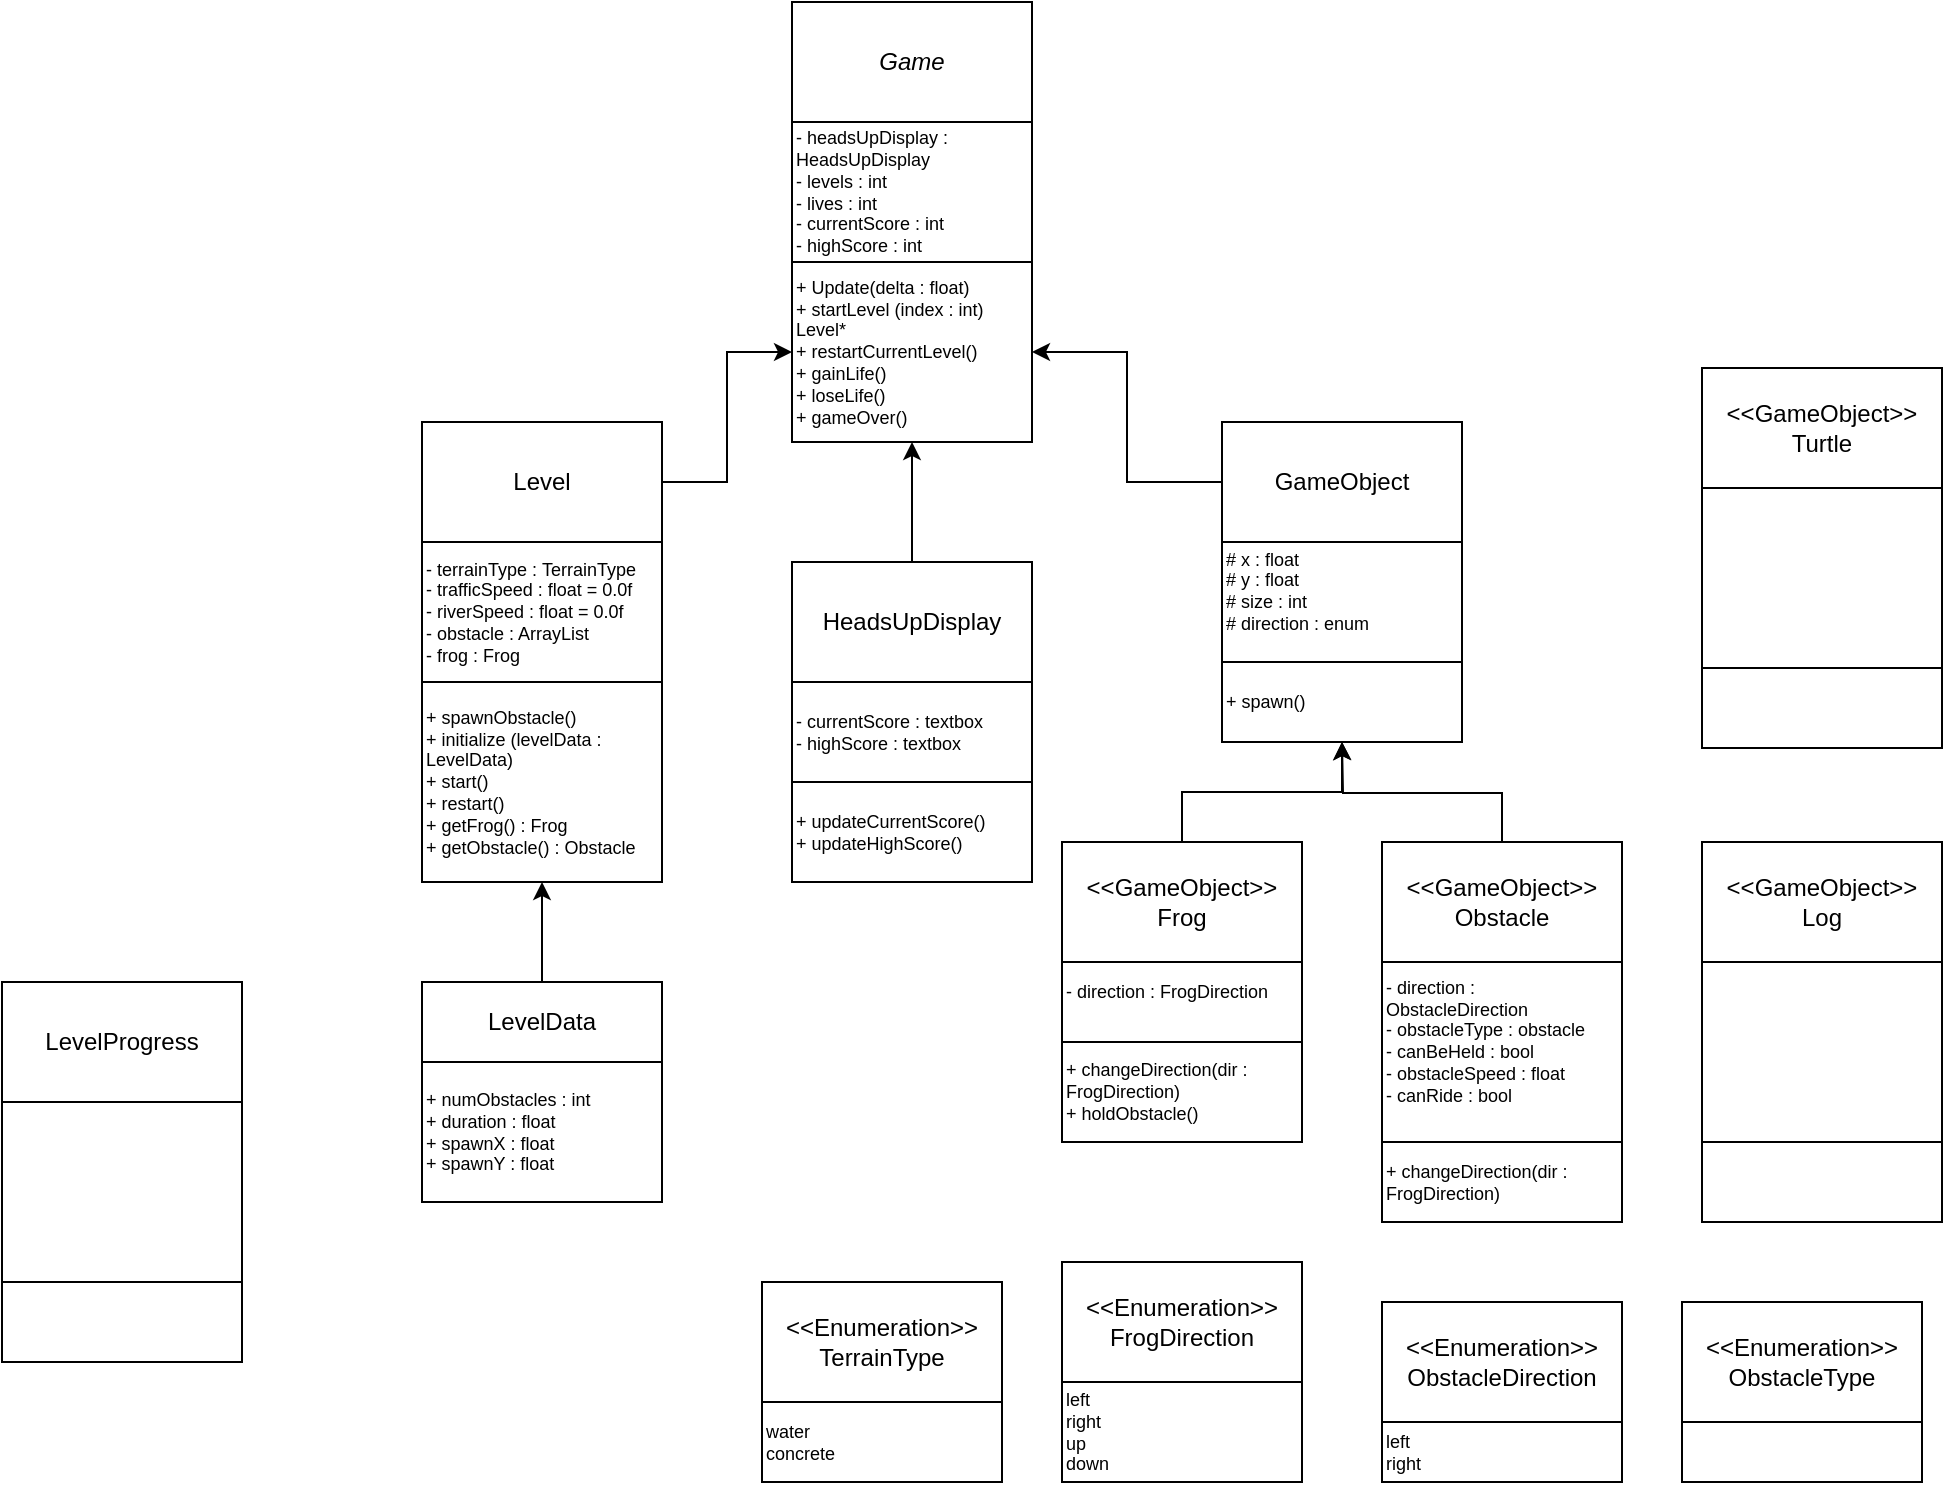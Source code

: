<mxfile version="24.7.14">
  <diagram name="Page-1" id="e7e014a7-5840-1c2e-5031-d8a46d1fe8dd">
    <mxGraphModel dx="1430" dy="781" grid="1" gridSize="10" guides="1" tooltips="1" connect="1" arrows="1" fold="1" page="1" pageScale="1" pageWidth="1169" pageHeight="826" background="none" math="0" shadow="0">
      <root>
        <mxCell id="0" />
        <mxCell id="1" parent="0" />
        <mxCell id="YNgotfLtQQWeTE_hUJUd-41" value="&lt;i&gt;Game&lt;/i&gt;" style="rounded=0;whiteSpace=wrap;html=1;" parent="1" vertex="1">
          <mxGeometry x="525" y="40" width="120" height="60" as="geometry" />
        </mxCell>
        <mxCell id="gbZTHZR0iSVHmoZ_dP3Z-14" style="edgeStyle=orthogonalEdgeStyle;rounded=0;orthogonalLoop=1;jettySize=auto;html=1;entryX=0;entryY=0.5;entryDx=0;entryDy=0;" edge="1" parent="1" source="YNgotfLtQQWeTE_hUJUd-43" target="YNgotfLtQQWeTE_hUJUd-51">
          <mxGeometry relative="1" as="geometry" />
        </mxCell>
        <mxCell id="YNgotfLtQQWeTE_hUJUd-43" value="Level" style="rounded=0;whiteSpace=wrap;html=1;" parent="1" vertex="1">
          <mxGeometry x="340" y="250" width="120" height="60" as="geometry" />
        </mxCell>
        <mxCell id="gbZTHZR0iSVHmoZ_dP3Z-17" style="edgeStyle=orthogonalEdgeStyle;rounded=0;orthogonalLoop=1;jettySize=auto;html=1;entryX=0.5;entryY=1;entryDx=0;entryDy=0;" edge="1" parent="1" source="YNgotfLtQQWeTE_hUJUd-44" target="dl4MCSoms6Fbu-yLL7WP-8">
          <mxGeometry relative="1" as="geometry" />
        </mxCell>
        <mxCell id="YNgotfLtQQWeTE_hUJUd-44" value="&lt;div&gt;&amp;lt;&amp;lt;GameObject&amp;gt;&amp;gt;&lt;/div&gt;Frog" style="rounded=0;whiteSpace=wrap;html=1;" parent="1" vertex="1">
          <mxGeometry x="660" y="460" width="120" height="60" as="geometry" />
        </mxCell>
        <mxCell id="gbZTHZR0iSVHmoZ_dP3Z-16" style="edgeStyle=orthogonalEdgeStyle;rounded=0;orthogonalLoop=1;jettySize=auto;html=1;entryX=0.5;entryY=1;entryDx=0;entryDy=0;" edge="1" parent="1" source="YNgotfLtQQWeTE_hUJUd-45" target="YNgotfLtQQWeTE_hUJUd-51">
          <mxGeometry relative="1" as="geometry" />
        </mxCell>
        <mxCell id="YNgotfLtQQWeTE_hUJUd-45" value="HeadsUpDisplay" style="rounded=0;whiteSpace=wrap;html=1;" parent="1" vertex="1">
          <mxGeometry x="525" y="320" width="120" height="60" as="geometry" />
        </mxCell>
        <mxCell id="YNgotfLtQQWeTE_hUJUd-46" value="- headsUpDisplay : HeadsUpDisplay&lt;div style=&quot;font-size: 9px;&quot;&gt;- levels : int&lt;/div&gt;&lt;div style=&quot;font-size: 9px;&quot;&gt;- lives : int&lt;/div&gt;&lt;div style=&quot;font-size: 9px;&quot;&gt;- currentScore : int&lt;div&gt;- highScore : int&lt;/div&gt;&lt;/div&gt;" style="whiteSpace=wrap;html=1;align=left;fontSize=9;" parent="1" vertex="1">
          <mxGeometry x="525" y="100" width="120" height="70" as="geometry" />
        </mxCell>
        <mxCell id="YNgotfLtQQWeTE_hUJUd-47" value="- terrainType :&amp;nbsp;&lt;span style=&quot;text-align: center;&quot;&gt;&lt;font style=&quot;font-size: 9px;&quot;&gt;TerrainType&lt;/font&gt;&lt;/span&gt;&lt;div style=&quot;font-size: 9px;&quot;&gt;- trafficSpeed : float = 0.0f&lt;/div&gt;&lt;div style=&quot;font-size: 9px;&quot;&gt;- riverSpeed : float = 0.0f&lt;/div&gt;&lt;div style=&quot;font-size: 9px;&quot;&gt;- obstacle : ArrayList&lt;/div&gt;&lt;div style=&quot;font-size: 9px;&quot;&gt;- frog : Frog&lt;/div&gt;" style="whiteSpace=wrap;html=1;align=left;fontSize=9;" parent="1" vertex="1">
          <mxGeometry x="340" y="310" width="120" height="70" as="geometry" />
        </mxCell>
        <mxCell id="YNgotfLtQQWeTE_hUJUd-48" value="- direction : FrogDirection&lt;div&gt;&lt;br&gt;&lt;/div&gt;" style="whiteSpace=wrap;html=1;align=left;fontSize=9;" parent="1" vertex="1">
          <mxGeometry x="660" y="520" width="120" height="40" as="geometry" />
        </mxCell>
        <mxCell id="YNgotfLtQQWeTE_hUJUd-49" value="- currentScore : textbox&lt;div style=&quot;font-size: 9px;&quot;&gt;- highScore : textbox&lt;/div&gt;" style="whiteSpace=wrap;html=1;align=left;fontSize=9;" parent="1" vertex="1">
          <mxGeometry x="525" y="380" width="120" height="50" as="geometry" />
        </mxCell>
        <mxCell id="YNgotfLtQQWeTE_hUJUd-51" value="&lt;div style=&quot;font-size: 9px;&quot;&gt;+ Update(delta : float)&lt;/div&gt;&lt;div style=&quot;&quot;&gt;&lt;span style=&quot;&quot;&gt;+ startLevel (index : int) Level*&lt;/span&gt;&lt;div style=&quot;&quot;&gt;+ restartCurrentLevel()&lt;/div&gt;+ gainLife()&lt;/div&gt;&lt;div style=&quot;font-size: 9px;&quot;&gt;+ loseLife()&lt;/div&gt;&lt;div style=&quot;font-size: 9px;&quot;&gt;+ gameOver()&lt;/div&gt;" style="whiteSpace=wrap;html=1;align=left;fontSize=9;" parent="1" vertex="1">
          <mxGeometry x="525" y="170" width="120" height="90" as="geometry" />
        </mxCell>
        <mxCell id="YNgotfLtQQWeTE_hUJUd-52" value="+ spawnObstacle()&lt;div style=&quot;&quot;&gt;&lt;span style=&quot;&quot;&gt;+ initialize (levelData : LevelData)&lt;/span&gt;&lt;div style=&quot;&quot;&gt;+ start()&lt;/div&gt;&lt;div style=&quot;&quot;&gt;+ restart()&lt;/div&gt;&lt;div style=&quot;&quot;&gt;+ getFrog() : Frog&lt;/div&gt;&lt;div style=&quot;&quot;&gt;+ getObstacle() : Obstacle&lt;/div&gt;&lt;/div&gt;" style="whiteSpace=wrap;html=1;align=left;fontSize=9;" parent="1" vertex="1">
          <mxGeometry x="340" y="380" width="120" height="100" as="geometry" />
        </mxCell>
        <mxCell id="YNgotfLtQQWeTE_hUJUd-53" value="left&lt;div style=&quot;font-size: 9px;&quot;&gt;right&lt;/div&gt;&lt;div style=&quot;font-size: 9px;&quot;&gt;up&lt;/div&gt;&lt;div style=&quot;font-size: 9px;&quot;&gt;down&lt;/div&gt;" style="whiteSpace=wrap;html=1;align=left;fontSize=9;" parent="1" vertex="1">
          <mxGeometry x="660" y="730" width="120" height="50" as="geometry" />
        </mxCell>
        <mxCell id="YNgotfLtQQWeTE_hUJUd-54" value="+ updateCurrentScore()&lt;div style=&quot;font-size: 9px;&quot;&gt;+ updateHighScore()&lt;/div&gt;" style="whiteSpace=wrap;html=1;align=left;fontSize=9;" parent="1" vertex="1">
          <mxGeometry x="525" y="430" width="120" height="50" as="geometry" />
        </mxCell>
        <mxCell id="dl4MCSoms6Fbu-yLL7WP-1" value="&lt;div&gt;&amp;lt;&amp;lt;Enumeration&amp;gt;&amp;gt;&lt;br&gt;&lt;/div&gt;FrogDirection" style="rounded=0;whiteSpace=wrap;html=1;" parent="1" vertex="1">
          <mxGeometry x="660" y="670" width="120" height="60" as="geometry" />
        </mxCell>
        <mxCell id="dl4MCSoms6Fbu-yLL7WP-2" value="+ changeDirection(dir : FrogDirection)&lt;div&gt;+ holdObstacle()&lt;/div&gt;" style="whiteSpace=wrap;html=1;align=left;fontSize=9;" parent="1" vertex="1">
          <mxGeometry x="660" y="560" width="120" height="50" as="geometry" />
        </mxCell>
        <mxCell id="gbZTHZR0iSVHmoZ_dP3Z-18" style="edgeStyle=orthogonalEdgeStyle;rounded=0;orthogonalLoop=1;jettySize=auto;html=1;exitX=0.5;exitY=0;exitDx=0;exitDy=0;" edge="1" parent="1" source="dl4MCSoms6Fbu-yLL7WP-3">
          <mxGeometry relative="1" as="geometry">
            <mxPoint x="800" y="410" as="targetPoint" />
          </mxGeometry>
        </mxCell>
        <mxCell id="dl4MCSoms6Fbu-yLL7WP-3" value="&lt;div&gt;&amp;lt;&amp;lt;GameObject&amp;gt;&amp;gt;&lt;/div&gt;Obstacle" style="rounded=0;whiteSpace=wrap;html=1;" parent="1" vertex="1">
          <mxGeometry x="820" y="460" width="120" height="60" as="geometry" />
        </mxCell>
        <mxCell id="dl4MCSoms6Fbu-yLL7WP-4" value="- direction : ObstacleDirection&lt;div&gt;- obstacleType : obstacle&lt;/div&gt;&lt;div&gt;- canBeHeld : bool&lt;/div&gt;&lt;div&gt;- obstacleSpeed : float&lt;/div&gt;&lt;div&gt;- canRide : bool&lt;br&gt;&lt;div&gt;&lt;br&gt;&lt;/div&gt;&lt;/div&gt;" style="whiteSpace=wrap;html=1;align=left;fontSize=9;" parent="1" vertex="1">
          <mxGeometry x="820" y="520" width="120" height="90" as="geometry" />
        </mxCell>
        <mxCell id="dl4MCSoms6Fbu-yLL7WP-5" value="+ changeDirection(dir : FrogDirection)" style="whiteSpace=wrap;html=1;align=left;fontSize=9;" parent="1" vertex="1">
          <mxGeometry x="820" y="610" width="120" height="40" as="geometry" />
        </mxCell>
        <mxCell id="gbZTHZR0iSVHmoZ_dP3Z-15" style="edgeStyle=orthogonalEdgeStyle;rounded=0;orthogonalLoop=1;jettySize=auto;html=1;entryX=1;entryY=0.5;entryDx=0;entryDy=0;" edge="1" parent="1" source="dl4MCSoms6Fbu-yLL7WP-6" target="YNgotfLtQQWeTE_hUJUd-51">
          <mxGeometry relative="1" as="geometry" />
        </mxCell>
        <mxCell id="dl4MCSoms6Fbu-yLL7WP-6" value="&lt;div&gt;GameObject&lt;/div&gt;" style="rounded=0;whiteSpace=wrap;html=1;" parent="1" vertex="1">
          <mxGeometry x="740" y="250" width="120" height="60" as="geometry" />
        </mxCell>
        <mxCell id="dl4MCSoms6Fbu-yLL7WP-7" value="&lt;div style=&quot;font-size: 9px;&quot;&gt;&lt;span style=&quot;font-size: 9px;&quot;&gt;# x : float&lt;/span&gt;&lt;div style=&quot;font-size: 9px;&quot;&gt;# y : float&lt;/div&gt;&lt;div style=&quot;font-size: 9px;&quot;&gt;# size : int&lt;/div&gt;&lt;div style=&quot;font-size: 9px;&quot;&gt;# direction : enum&lt;/div&gt;&lt;div style=&quot;font-size: 9px;&quot;&gt;&lt;br&gt;&lt;/div&gt;&lt;/div&gt;" style="whiteSpace=wrap;html=1;align=left;fontSize=9;" parent="1" vertex="1">
          <mxGeometry x="740" y="310" width="120" height="60" as="geometry" />
        </mxCell>
        <mxCell id="dl4MCSoms6Fbu-yLL7WP-8" value="&lt;span style=&quot;font-size: 9px;&quot;&gt;+ spawn()&lt;/span&gt;" style="whiteSpace=wrap;html=1;align=left;fontSize=9;rounded=0;glass=0;" parent="1" vertex="1">
          <mxGeometry x="740" y="370" width="120" height="40" as="geometry" />
        </mxCell>
        <mxCell id="dl4MCSoms6Fbu-yLL7WP-9" value="left&lt;div style=&quot;font-size: 9px;&quot;&gt;right&lt;/div&gt;" style="whiteSpace=wrap;html=1;align=left;fontSize=9;" parent="1" vertex="1">
          <mxGeometry x="820" y="750" width="120" height="30" as="geometry" />
        </mxCell>
        <mxCell id="dl4MCSoms6Fbu-yLL7WP-10" value="&lt;div&gt;&amp;lt;&amp;lt;Enumeration&amp;gt;&amp;gt;&lt;br&gt;&lt;/div&gt;ObstacleDirection" style="rounded=0;whiteSpace=wrap;html=1;" parent="1" vertex="1">
          <mxGeometry x="820" y="690" width="120" height="60" as="geometry" />
        </mxCell>
        <mxCell id="dl4MCSoms6Fbu-yLL7WP-11" value="+ numObstacles : int&lt;div style=&quot;font-size: 9px;&quot;&gt;+ duration : float&lt;/div&gt;&lt;div style=&quot;font-size: 9px;&quot;&gt;+ spawnX : float&lt;/div&gt;&lt;div style=&quot;font-size: 9px;&quot;&gt;+ spawnY : float&lt;/div&gt;" style="rounded=0;whiteSpace=wrap;html=1;align=left;fontSize=9;" parent="1" vertex="1">
          <mxGeometry x="340" y="570" width="120" height="70" as="geometry" />
        </mxCell>
        <mxCell id="gbZTHZR0iSVHmoZ_dP3Z-13" style="edgeStyle=orthogonalEdgeStyle;rounded=0;orthogonalLoop=1;jettySize=auto;html=1;entryX=0.5;entryY=1;entryDx=0;entryDy=0;" edge="1" parent="1" source="dl4MCSoms6Fbu-yLL7WP-12" target="YNgotfLtQQWeTE_hUJUd-52">
          <mxGeometry relative="1" as="geometry" />
        </mxCell>
        <mxCell id="dl4MCSoms6Fbu-yLL7WP-12" value="LevelData" style="rounded=0;whiteSpace=wrap;html=1;" parent="1" vertex="1">
          <mxGeometry x="340" y="530" width="120" height="40" as="geometry" />
        </mxCell>
        <mxCell id="gbZTHZR0iSVHmoZ_dP3Z-11" value="water&lt;div&gt;concrete&lt;/div&gt;" style="whiteSpace=wrap;html=1;align=left;fontSize=9;" vertex="1" parent="1">
          <mxGeometry x="510" y="740" width="120" height="40" as="geometry" />
        </mxCell>
        <mxCell id="gbZTHZR0iSVHmoZ_dP3Z-12" value="&lt;div&gt;&amp;lt;&amp;lt;Enumeration&amp;gt;&amp;gt;&lt;br&gt;&lt;/div&gt;TerrainType" style="rounded=0;whiteSpace=wrap;html=1;" vertex="1" parent="1">
          <mxGeometry x="510" y="680" width="120" height="60" as="geometry" />
        </mxCell>
        <mxCell id="gbZTHZR0iSVHmoZ_dP3Z-19" value="&lt;div&gt;&amp;lt;&amp;lt;GameObject&amp;gt;&amp;gt;&lt;/div&gt;Log" style="rounded=0;whiteSpace=wrap;html=1;" vertex="1" parent="1">
          <mxGeometry x="980" y="460" width="120" height="60" as="geometry" />
        </mxCell>
        <mxCell id="gbZTHZR0iSVHmoZ_dP3Z-20" value="&lt;div&gt;&lt;div&gt;&lt;br&gt;&lt;/div&gt;&lt;/div&gt;" style="whiteSpace=wrap;html=1;align=left;fontSize=9;" vertex="1" parent="1">
          <mxGeometry x="980" y="520" width="120" height="90" as="geometry" />
        </mxCell>
        <mxCell id="gbZTHZR0iSVHmoZ_dP3Z-21" value="" style="whiteSpace=wrap;html=1;align=left;fontSize=9;" vertex="1" parent="1">
          <mxGeometry x="980" y="610" width="120" height="40" as="geometry" />
        </mxCell>
        <mxCell id="gbZTHZR0iSVHmoZ_dP3Z-22" value="&lt;div&gt;&amp;lt;&amp;lt;GameObject&amp;gt;&amp;gt;&lt;/div&gt;Turtle" style="rounded=0;whiteSpace=wrap;html=1;" vertex="1" parent="1">
          <mxGeometry x="980" y="223" width="120" height="60" as="geometry" />
        </mxCell>
        <mxCell id="gbZTHZR0iSVHmoZ_dP3Z-23" value="&lt;div&gt;&lt;div&gt;&lt;br&gt;&lt;/div&gt;&lt;/div&gt;" style="whiteSpace=wrap;html=1;align=left;fontSize=9;" vertex="1" parent="1">
          <mxGeometry x="980" y="283" width="120" height="90" as="geometry" />
        </mxCell>
        <mxCell id="gbZTHZR0iSVHmoZ_dP3Z-24" value="" style="whiteSpace=wrap;html=1;align=left;fontSize=9;" vertex="1" parent="1">
          <mxGeometry x="980" y="373" width="120" height="40" as="geometry" />
        </mxCell>
        <mxCell id="gbZTHZR0iSVHmoZ_dP3Z-25" value="" style="whiteSpace=wrap;html=1;align=left;fontSize=9;" vertex="1" parent="1">
          <mxGeometry x="970" y="750" width="120" height="30" as="geometry" />
        </mxCell>
        <mxCell id="gbZTHZR0iSVHmoZ_dP3Z-26" value="&lt;div&gt;&amp;lt;&amp;lt;Enumeration&amp;gt;&amp;gt;&lt;br&gt;&lt;/div&gt;ObstacleType" style="rounded=0;whiteSpace=wrap;html=1;" vertex="1" parent="1">
          <mxGeometry x="970" y="690" width="120" height="60" as="geometry" />
        </mxCell>
        <mxCell id="gbZTHZR0iSVHmoZ_dP3Z-27" value="LevelProgress&lt;div&gt;&lt;/div&gt;" style="rounded=0;whiteSpace=wrap;html=1;" vertex="1" parent="1">
          <mxGeometry x="130" y="530" width="120" height="60" as="geometry" />
        </mxCell>
        <mxCell id="gbZTHZR0iSVHmoZ_dP3Z-28" value="&lt;div&gt;&lt;div&gt;&lt;br&gt;&lt;/div&gt;&lt;/div&gt;" style="whiteSpace=wrap;html=1;align=left;fontSize=9;" vertex="1" parent="1">
          <mxGeometry x="130" y="590" width="120" height="90" as="geometry" />
        </mxCell>
        <mxCell id="gbZTHZR0iSVHmoZ_dP3Z-29" value="" style="whiteSpace=wrap;html=1;align=left;fontSize=9;" vertex="1" parent="1">
          <mxGeometry x="130" y="680" width="120" height="40" as="geometry" />
        </mxCell>
      </root>
    </mxGraphModel>
  </diagram>
</mxfile>

